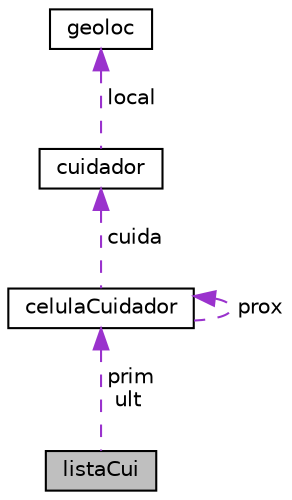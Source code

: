digraph "listaCui"
{
 // LATEX_PDF_SIZE
  edge [fontname="Helvetica",fontsize="10",labelfontname="Helvetica",labelfontsize="10"];
  node [fontname="Helvetica",fontsize="10",shape=record];
  Node1 [label="listaCui",height=0.2,width=0.4,color="black", fillcolor="grey75", style="filled", fontcolor="black",tooltip=" "];
  Node2 -> Node1 [dir="back",color="darkorchid3",fontsize="10",style="dashed",label=" prim\nult" ];
  Node2 [label="celulaCuidador",height=0.2,width=0.4,color="black", fillcolor="white", style="filled",URL="$structcelula_cuidador.html",tooltip=" "];
  Node3 -> Node2 [dir="back",color="darkorchid3",fontsize="10",style="dashed",label=" cuida" ];
  Node3 [label="cuidador",height=0.2,width=0.4,color="black", fillcolor="white", style="filled",URL="$structcuidador.html",tooltip=" "];
  Node4 -> Node3 [dir="back",color="darkorchid3",fontsize="10",style="dashed",label=" local" ];
  Node4 [label="geoloc",height=0.2,width=0.4,color="black", fillcolor="white", style="filled",URL="$structgeoloc.html",tooltip=" "];
  Node2 -> Node2 [dir="back",color="darkorchid3",fontsize="10",style="dashed",label=" prox" ];
}
